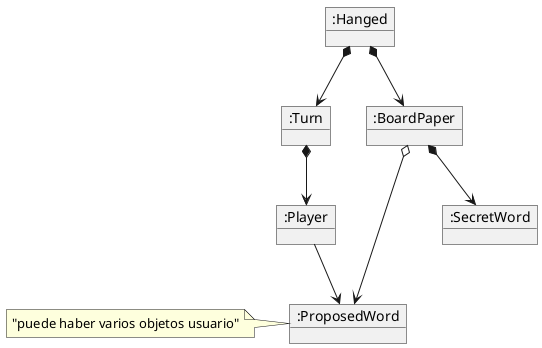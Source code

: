 @startuml
Object ":Hanged" as Hanged
Object ":Turn" as Turn
Object ":Player" as Player
Object ":BoardPaper" as BoardPaper
Object ":SecretWord" as SecretWord
Object ":ProposedWord" as ProposedWord



Hanged *--> Turn
Turn *--> Player
note left: "puede haber varios objetos usuario"
Player --> ProposedWord
Hanged *--> BoardPaper
BoardPaper *--> SecretWord
BoardPaper o--> ProposedWord

@enduml
